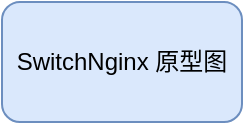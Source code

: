 <mxfile version="10.6.7" type="github"><diagram id="AQ_PO8Nn768sNtMLgnec" name="Page-1"><mxGraphModel dx="918" dy="513" grid="1" gridSize="10" guides="1" tooltips="1" connect="1" arrows="1" fold="1" page="1" pageScale="1" pageWidth="827" pageHeight="1169" math="0" shadow="0"><root><mxCell id="0"/><mxCell id="1" parent="0"/><mxCell id="gRHEw966AFes5ppUD-Ps-1" value="SwitchNginx 原型图" style="rounded=1;whiteSpace=wrap;html=1;fillColor=#dae8fc;strokeColor=#6c8ebf;" vertex="1" parent="1"><mxGeometry x="60" y="40" width="120" height="60" as="geometry"/></mxCell></root></mxGraphModel></diagram></mxfile>